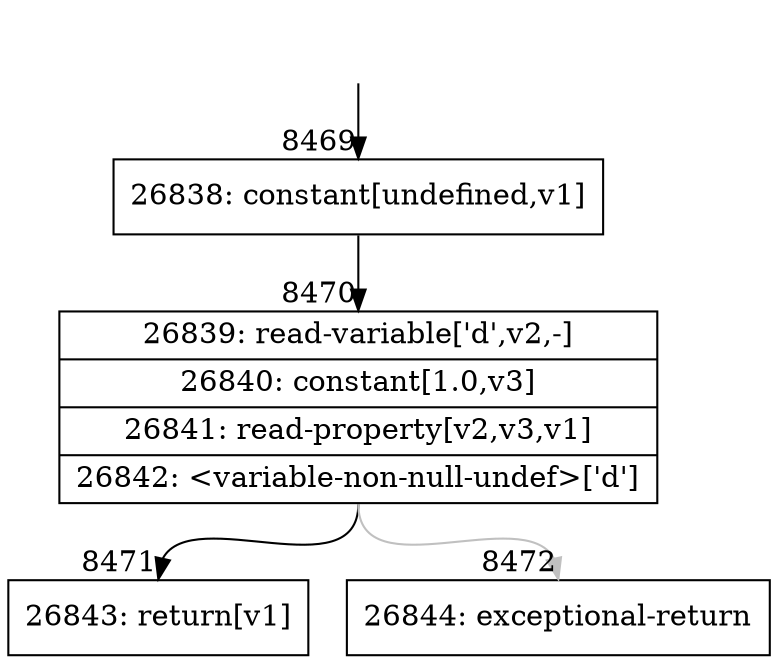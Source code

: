 digraph {
rankdir="TD"
BB_entry807[shape=none,label=""];
BB_entry807 -> BB8469 [tailport=s, headport=n, headlabel="    8469"]
BB8469 [shape=record label="{26838: constant[undefined,v1]}" ] 
BB8469 -> BB8470 [tailport=s, headport=n, headlabel="      8470"]
BB8470 [shape=record label="{26839: read-variable['d',v2,-]|26840: constant[1.0,v3]|26841: read-property[v2,v3,v1]|26842: \<variable-non-null-undef\>['d']}" ] 
BB8470 -> BB8471 [tailport=s, headport=n, headlabel="      8471"]
BB8470 -> BB8472 [tailport=s, headport=n, color=gray, headlabel="      8472"]
BB8471 [shape=record label="{26843: return[v1]}" ] 
BB8472 [shape=record label="{26844: exceptional-return}" ] 
//#$~ 4795
}
